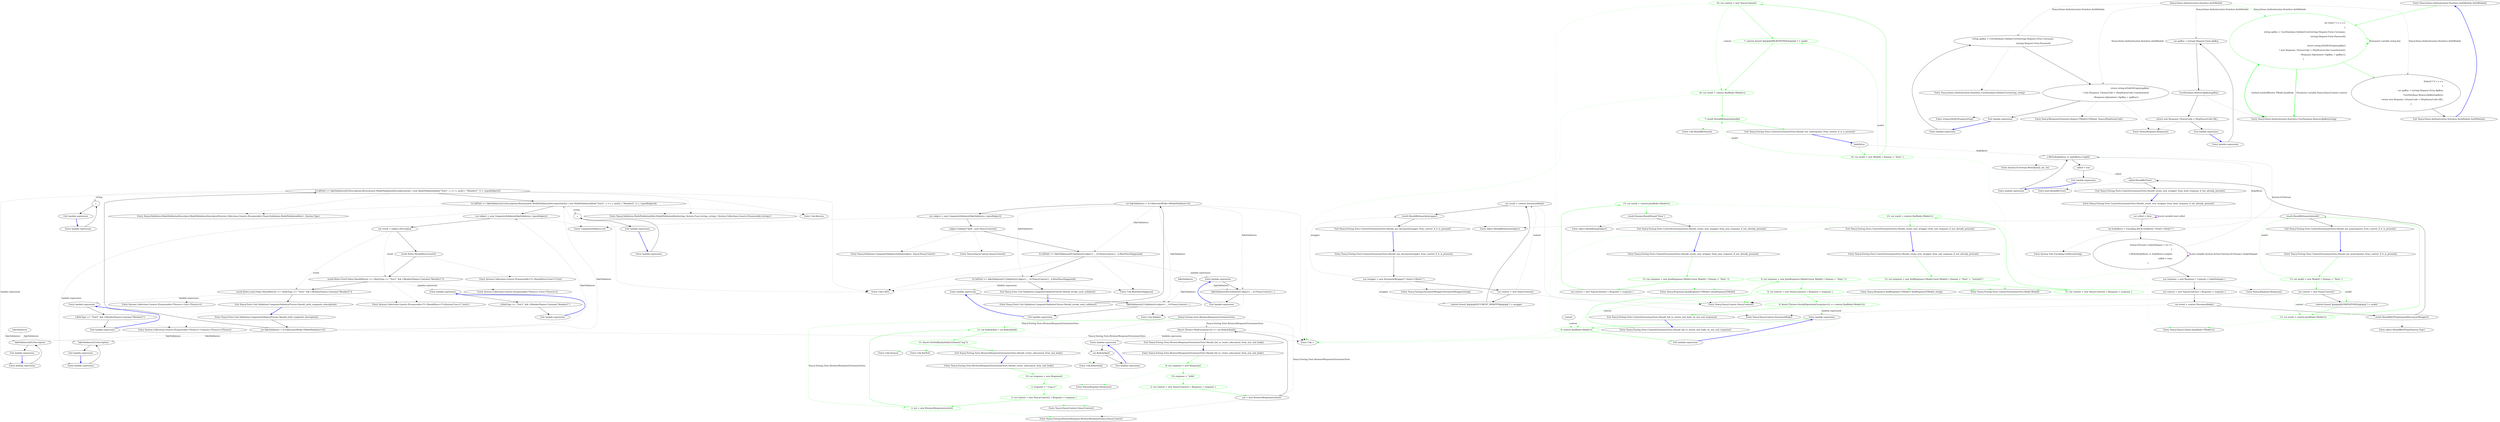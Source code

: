 digraph  {
n56 [label=fakeValidators, span=""];
n57 [label=fakeValidators, span=""];
n0 [cluster="Nancy.Tests.Unit.Validation.CompositeValidatorFixture.Should_yield_composite_description()", label="Entry Nancy.Tests.Unit.Validation.CompositeValidatorFixture.Should_yield_composite_description()", span="10-10"];
n1 [cluster="Nancy.Tests.Unit.Validation.CompositeValidatorFixture.Should_yield_composite_description()", label="var fakeValidators = A.CollectionOfFake<IModelValidator>(2)", span="13-13"];
n2 [cluster="Nancy.Tests.Unit.Validation.CompositeValidatorFixture.Should_yield_composite_description()", label="A.CallTo(() => fakeValidators[0].Description).Returns(new ModelValidationDescriptor(new[] { new ModelValidationRule(''Test1'', s => s, new[] { ''Member1'' }) }, typeof(object)))", span="14-14"];
n10 [cluster="Unk.>", label="Entry Unk.>", span=""];
n21 [cluster="lambda expression", label="fakeValidators[0].Description", span="14-14"];
n3 [cluster="Nancy.Tests.Unit.Validation.CompositeValidatorFixture.Should_yield_composite_description()", label="A.CallTo(() => fakeValidators[1].Description).Returns(new ModelValidationDescriptor(new[] { new ModelValidationRule(''Test2'', s => s, new[] { ''Member2'' }) }, typeof(object)))", span="15-15"];
n27 [cluster="lambda expression", label="fakeValidators[1].Description", span="15-15"];
n4 [cluster="Nancy.Tests.Unit.Validation.CompositeValidatorFixture.Should_yield_composite_description()", label="var subject = new CompositeValidator(fakeValidators, typeof(object))", span="16-16"];
n11 [cluster="Unk.CallTo", label="Entry Unk.CallTo", span=""];
n12 [cluster="Nancy.Validation.ModelValidationDescriptor.ModelValidationDescriptor(System.Collections.Generic.IEnumerable<Nancy.Validation.ModelValidationRule>, System.Type)", label="Entry Nancy.Validation.ModelValidationDescriptor.ModelValidationDescriptor(System.Collections.Generic.IEnumerable<Nancy.Validation.ModelValidationRule>, System.Type)", span="15-15"];
n13 [cluster="Nancy.Validation.ModelValidationRule.ModelValidationRule(string, System.Func<string, string>, System.Collections.Generic.IEnumerable<string>)", label="Entry Nancy.Validation.ModelValidationRule.ModelValidationRule(string, System.Func<string, string>, System.Collections.Generic.IEnumerable<string>)", span="39-39"];
n14 [cluster="Unk.Returns", label="Entry Unk.Returns", span=""];
n20 [cluster="lambda expression", label="Entry lambda expression", span="14-14"];
n24 [cluster="lambda expression", label=s, span="14-14"];
n26 [cluster="lambda expression", label="Entry lambda expression", span="15-15"];
n30 [cluster="lambda expression", label=s, span="15-15"];
n5 [cluster="Nancy.Tests.Unit.Validation.CompositeValidatorFixture.Should_yield_composite_description()", label="var result = subject.Description", span="19-19"];
n15 [cluster="CompositeValidator.cstr", label="Entry CompositeValidator.cstr", span=""];
n6 [cluster="Nancy.Tests.Unit.Validation.CompositeValidatorFixture.Should_yield_composite_description()", label="result.Rules.ShouldHaveCount(2)", span="22-22"];
n7 [cluster="Nancy.Tests.Unit.Validation.CompositeValidatorFixture.Should_yield_composite_description()", label="result.Rules.First().Value.ShouldHave(r => r.RuleType == ''Test1'' && r.MemberNames.Contains(''Member1''))", span="23-23"];
n8 [cluster="Nancy.Tests.Unit.Validation.CompositeValidatorFixture.Should_yield_composite_description()", label="result.Rules.Last().Value.ShouldHave(r => r.RuleType == ''Test2'' && r.MemberNames.Contains(''Member2''))", span="24-24"];
n16 [cluster="System.Collections.Generic.IEnumerable<T>.ShouldHaveCount<T>(int)", label="Entry System.Collections.Generic.IEnumerable<T>.ShouldHaveCount<T>(int)", span="80-80"];
n17 [cluster="System.Collections.Generic.IEnumerable<TSource>.First<TSource>()", label="Entry System.Collections.Generic.IEnumerable<TSource>.First<TSource>()", span="0-0"];
n18 [cluster="System.Collections.Generic.IEnumerable<T>.ShouldHave<T>(System.Func<T, bool>)", label="Entry System.Collections.Generic.IEnumerable<T>.ShouldHave<T>(System.Func<T, bool>)", span="75-75"];
n32 [cluster="lambda expression", label="Entry lambda expression", span="23-23"];
n9 [cluster="Nancy.Tests.Unit.Validation.CompositeValidatorFixture.Should_yield_composite_description()", label="Exit Nancy.Tests.Unit.Validation.CompositeValidatorFixture.Should_yield_composite_description()", span="10-10"];
n19 [cluster="System.Collections.Generic.IEnumerable<TSource>.Last<TSource>()", label="Entry System.Collections.Generic.IEnumerable<TSource>.Last<TSource>()", span="0-0"];
n36 [cluster="lambda expression", label="Entry lambda expression", span="24-24"];
n22 [cluster="lambda expression", label="Exit lambda expression", span="14-14"];
n23 [cluster="lambda expression", label="Entry lambda expression", span="14-14"];
n25 [cluster="lambda expression", label="Exit lambda expression", span="14-14"];
n28 [cluster="lambda expression", label="Exit lambda expression", span="15-15"];
n29 [cluster="lambda expression", label="Entry lambda expression", span="15-15"];
n31 [cluster="lambda expression", label="Exit lambda expression", span="15-15"];
n33 [cluster="lambda expression", label="r.RuleType == ''Test1'' && r.MemberNames.Contains(''Member1'')", span="23-23"];
n34 [cluster="lambda expression", label="Exit lambda expression", span="23-23"];
n35 [cluster="System.Collections.Generic.IEnumerable<TSource>.Contains<TSource>(TSource)", label="Entry System.Collections.Generic.IEnumerable<TSource>.Contains<TSource>(TSource)", span="0-0"];
n37 [cluster="lambda expression", label="r.RuleType == ''Test2'' && r.MemberNames.Contains(''Member2'')", span="24-24"];
n38 [cluster="lambda expression", label="Exit lambda expression", span="24-24"];
n39 [cluster="Nancy.Tests.Unit.Validation.CompositeValidatorFixture.Should_invoke_each_validator()", label="Entry Nancy.Tests.Unit.Validation.CompositeValidatorFixture.Should_invoke_each_validator()", span="28-28"];
n40 [cluster="Nancy.Tests.Unit.Validation.CompositeValidatorFixture.Should_invoke_each_validator()", label="var fakeValidators = A.CollectionOfFake<IModelValidator>(2)", span="31-31"];
n41 [cluster="Nancy.Tests.Unit.Validation.CompositeValidatorFixture.Should_invoke_each_validator()", label="var subject = new CompositeValidator(fakeValidators, typeof(object))", span="32-32"];
n43 [cluster="Nancy.Tests.Unit.Validation.CompositeValidatorFixture.Should_invoke_each_validator()", label="A.CallTo(() => fakeValidators[0].Validate(A<object>._, A<NancyContext>._)).MustHaveHappened()", span="38-38"];
n50 [cluster="lambda expression", label="fakeValidators[0].Validate(A<object>._, A<NancyContext>._)", span="38-38"];
n44 [cluster="Nancy.Tests.Unit.Validation.CompositeValidatorFixture.Should_invoke_each_validator()", label="A.CallTo(() => fakeValidators[1].Validate(A<object>._, A<NancyContext>._)).MustHaveHappened()", span="39-39"];
n54 [cluster="lambda expression", label="fakeValidators[1].Validate(A<object>._, A<NancyContext>._)", span="39-39"];
n42 [cluster="Nancy.Tests.Unit.Validation.CompositeValidatorFixture.Should_invoke_each_validator()", label="subject.Validate(''blah'', new NancyContext())", span="35-35"];
n46 [cluster="Nancy.NancyContext.NancyContext()", label="Entry Nancy.NancyContext.NancyContext()", span="25-25"];
n47 [cluster="Nancy.Validation.CompositeValidator.Validate(object, Nancy.NancyContext)", label="Entry Nancy.Validation.CompositeValidator.Validate(object, Nancy.NancyContext)", span="44-44"];
n48 [cluster="Unk.MustHaveHappened", label="Entry Unk.MustHaveHappened", span=""];
n49 [cluster="lambda expression", label="Entry lambda expression", span="38-38"];
n45 [cluster="Nancy.Tests.Unit.Validation.CompositeValidatorFixture.Should_invoke_each_validator()", label="Exit Nancy.Tests.Unit.Validation.CompositeValidatorFixture.Should_invoke_each_validator()", span="28-28"];
n53 [cluster="lambda expression", label="Entry lambda expression", span="39-39"];
n51 [cluster="lambda expression", label="Exit lambda expression", span="38-38"];
n52 [cluster="Unk.Validate", label="Entry Unk.Validate", span=""];
n55 [cluster="lambda expression", label="Exit lambda expression", span="39-39"];
m0_13 [cluster="Unk.NotNull", file="BrowserResponseExtensionsTests.cs", label="Entry Unk.NotNull", span=""];
m0_12 [cluster="Unk.Element", file="BrowserResponseExtensionsTests.cs", label="Entry Unk.Element", span=""];
m0_11 [cluster="Unk.BodyAsXml", file="BrowserResponseExtensionsTests.cs", label="Entry Unk.BodyAsXml", span=""];
m0_10 [cluster="Nancy.Testing.BrowserResponse.BrowserResponse(Nancy.NancyContext)", file="BrowserResponseExtensionsTests.cs", label="Entry Nancy.Testing.BrowserResponse.BrowserResponse(Nancy.NancyContext)", span="17-17"];
m0_0 [cluster="Nancy.Testing.Tests.BrowserResponseExtensionsTests.Should_create_xdocument_from_xml_body()", file="BrowserResponseExtensionsTests.cs", label="Entry Nancy.Testing.Tests.BrowserResponseExtensionsTests.Should_create_xdocument_from_xml_body()", span="10-10"];
m0_1 [cluster="Nancy.Testing.Tests.BrowserResponseExtensionsTests.Should_create_xdocument_from_xml_body()", color=green, community=0, file="BrowserResponseExtensionsTests.cs", label="19: var response = new Response()", span="12-12"];
m0_2 [cluster="Nancy.Testing.Tests.BrowserResponseExtensionsTests.Should_create_xdocument_from_xml_body()", color=green, community=0, file="BrowserResponseExtensionsTests.cs", label="2: response = ''<tag />''", span="13-13"];
m0_3 [cluster="Nancy.Testing.Tests.BrowserResponseExtensionsTests.Should_create_xdocument_from_xml_body()", color=green, community=0, file="BrowserResponseExtensionsTests.cs", label="2: var context = new NancyContext() { Response = response }", span="15-15"];
m0_4 [cluster="Nancy.Testing.Tests.BrowserResponseExtensionsTests.Should_create_xdocument_from_xml_body()", color=green, community=0, file="BrowserResponseExtensionsTests.cs", label="2: sut = new BrowserResponse(context)", span="16-16"];
m0_5 [cluster="Nancy.Testing.Tests.BrowserResponseExtensionsTests.Should_create_xdocument_from_xml_body()", color=green, community=0, file="BrowserResponseExtensionsTests.cs", label="11: var bodyAsXml = sut.BodyAsXml()", span="16-16"];
m0_6 [cluster="Nancy.Testing.Tests.BrowserResponseExtensionsTests.Should_create_xdocument_from_xml_body()", color=green, community=0, file="BrowserResponseExtensionsTests.cs", label="15: Assert.NotNull(bodyAsXml.Element(''tag''))", span="18-18"];
m0_7 [cluster="Nancy.Testing.Tests.BrowserResponseExtensionsTests.Should_create_xdocument_from_xml_body()", file="BrowserResponseExtensionsTests.cs", label="Exit Nancy.Testing.Tests.BrowserResponseExtensionsTests.Should_create_xdocument_from_xml_body()", span="10-10"];
m0_9 [cluster="Nancy.NancyContext.NancyContext()", file="BrowserResponseExtensionsTests.cs", label="Entry Nancy.NancyContext.NancyContext()", span="16-16"];
m0_8 [cluster="Nancy.Response.Response()", file="BrowserResponseExtensionsTests.cs", label="Entry Nancy.Response.Response()", span="15-15"];
m0_22 [cluster="lambda expression", file="BrowserResponseExtensionsTests.cs", label="Entry lambda expression", span="30-30"];
m0_23 [cluster="lambda expression", file="BrowserResponseExtensionsTests.cs", label="sut.BodyAsXml()", span="30-30"];
m0_24 [cluster="lambda expression", file="BrowserResponseExtensionsTests.cs", label="Exit lambda expression", span="30-30"];
m0_14 [cluster="Nancy.Testing.Tests.BrowserResponseExtensionsTests.Should_fail_to_create_xdocument_from_non_xml_body()", file="BrowserResponseExtensionsTests.cs", label="Entry Nancy.Testing.Tests.BrowserResponseExtensionsTests.Should_fail_to_create_xdocument_from_non_xml_body()", span="22-22"];
m0_15 [cluster="Nancy.Testing.Tests.BrowserResponseExtensionsTests.Should_fail_to_create_xdocument_from_non_xml_body()", color=green, community=0, file="BrowserResponseExtensionsTests.cs", label="8: var response = new Response()", span="24-24"];
m0_16 [cluster="Nancy.Testing.Tests.BrowserResponseExtensionsTests.Should_fail_to_create_xdocument_from_non_xml_body()", color=green, community=0, file="BrowserResponseExtensionsTests.cs", label="19: response = ''hello''", span="25-25"];
m0_17 [cluster="Nancy.Testing.Tests.BrowserResponseExtensionsTests.Should_fail_to_create_xdocument_from_non_xml_body()", color=green, community=0, file="BrowserResponseExtensionsTests.cs", label="2: var context = new NancyContext() { Response = response }", span="27-27"];
m0_18 [cluster="Nancy.Testing.Tests.BrowserResponseExtensionsTests.Should_fail_to_create_xdocument_from_non_xml_body()", file="BrowserResponseExtensionsTests.cs", label="sut = new BrowserResponse(context)", span="28-28"];
m0_19 [cluster="Nancy.Testing.Tests.BrowserResponseExtensionsTests.Should_fail_to_create_xdocument_from_non_xml_body()", file="BrowserResponseExtensionsTests.cs", label="Assert.Throws<XmlException>(() => sut.BodyAsXml())", span="30-30"];
m0_20 [cluster="Nancy.Testing.Tests.BrowserResponseExtensionsTests.Should_fail_to_create_xdocument_from_non_xml_body()", file="BrowserResponseExtensionsTests.cs", label="Exit Nancy.Testing.Tests.BrowserResponseExtensionsTests.Should_fail_to_create_xdocument_from_non_xml_body()", span="22-22"];
m0_25 [file="BrowserResponseExtensionsTests.cs", label="Nancy.Testing.Tests.BrowserResponseExtensionsTests", span=""];
m1_61 [cluster="Nancy.Responses.XmlResponse<TModel>.XmlResponse(TModel, string)", file="ContextExtensionsTests.cs", label="Entry Nancy.Responses.XmlResponse<TModel>.XmlResponse(TModel, string)", span="8-8"];
m1_37 [cluster="Nancy.Testing.Tests.ContextExtensionsTests.Model.Model()", file="ContextExtensionsTests.cs", label="Entry Nancy.Testing.Tests.ContextExtensionsTests.Model.Model()", span="42-42"];
m1_56 [cluster="Nancy.Testing.Tests.ContextExtensionsTests.Should_create_new_wrapper_from_xml_response_if_not_already_present()", file="ContextExtensionsTests.cs", label="Entry Nancy.Testing.Tests.ContextExtensionsTests.Should_create_new_wrapper_from_xml_response_if_not_already_present()", span="83-83"];
m1_57 [cluster="Nancy.Testing.Tests.ContextExtensionsTests.Should_create_new_wrapper_from_xml_response_if_not_already_present()", color=green, community=0, file="ContextExtensionsTests.cs", label="15: var response = new XmlResponse<Model>(new Model() { Dummy = ''Data'' }, ''text/xml'')", span="85-85"];
m1_58 [cluster="Nancy.Testing.Tests.ContextExtensionsTests.Should_create_new_wrapper_from_xml_response_if_not_already_present()", color=green, community=0, file="ContextExtensionsTests.cs", label="11: var context = new NancyContext() { Response = response }", span="86-86"];
m1_59 [cluster="Nancy.Testing.Tests.ContextExtensionsTests.Should_create_new_wrapper_from_xml_response_if_not_already_present()", color=green, community=0, file="ContextExtensionsTests.cs", label="23: var result = context.XmlBody<Model>()", span="88-88"];
m1_60 [cluster="Nancy.Testing.Tests.ContextExtensionsTests.Should_create_new_wrapper_from_xml_response_if_not_already_present()", file="ContextExtensionsTests.cs", label="Exit Nancy.Testing.Tests.ContextExtensionsTests.Should_create_new_wrapper_from_xml_response_if_not_already_present()", span="83-83"];
m1_10 [cluster="object.ShouldBeSameAs(object)", file="ContextExtensionsTests.cs", label="Entry object.ShouldBeSameAs(object)", span="115-115"];
m1_62 [cluster="Nancy.Testing.Tests.ContextExtensionsTests.Should_fail_to_return_xml_body_on_non_xml_response()", file="ContextExtensionsTests.cs", label="Entry Nancy.Testing.Tests.ContextExtensionsTests.Should_fail_to_return_xml_body_on_non_xml_response()", span="93-93"];
m1_63 [cluster="Nancy.Testing.Tests.ContextExtensionsTests.Should_fail_to_return_xml_body_on_non_xml_response()", color=green, community=0, file="ContextExtensionsTests.cs", label="9: var response = new JsonResponse<Model>(new Model() { Dummy = ''Data'' })", span="95-95"];
m1_64 [cluster="Nancy.Testing.Tests.ContextExtensionsTests.Should_fail_to_return_xml_body_on_non_xml_response()", color=green, community=0, file="ContextExtensionsTests.cs", label="9: var context = new NancyContext() { Response = response }", span="96-96"];
m1_65 [cluster="Nancy.Testing.Tests.ContextExtensionsTests.Should_fail_to_return_xml_body_on_non_xml_response()", color=green, community=0, file="ContextExtensionsTests.cs", label="9: Assert.Throws<InvalidOperationException>(() => context.XmlBody<Model>())", span="98-98"];
m1_66 [cluster="Nancy.Testing.Tests.ContextExtensionsTests.Should_fail_to_return_xml_body_on_non_xml_response()", file="ContextExtensionsTests.cs", label="Exit Nancy.Testing.Tests.ContextExtensionsTests.Should_fail_to_return_xml_body_on_non_xml_response()", span="93-93"];
m1_38 [cluster="Nancy.NancyContext.JsonBody<TModel>()", file="ContextExtensionsTests.cs", label="Entry Nancy.NancyContext.JsonBody<TModel>()", span="47-47"];
m1_46 [cluster="object.ShouldEqual(object)", file="ContextExtensionsTests.cs", label="Entry object.ShouldEqual(object)", span="80-80"];
m1_47 [cluster="Nancy.Testing.Tests.ContextExtensionsTests.Should_use_xmlresponse_from_context_if_it_is_present()", file="ContextExtensionsTests.cs", label=bodyBytes, span=""];
m1_48 [cluster="Nancy.Testing.Tests.ContextExtensionsTests.Should_use_xmlresponse_from_context_if_it_is_present()", color=green, community=0, file="ContextExtensionsTests.cs", label="16: var model = new Model() { Dummy = ''Data'' }", span="73-73"];
m1_49 [cluster="Nancy.Testing.Tests.ContextExtensionsTests.Should_use_xmlresponse_from_context_if_it_is_present()", color=green, community=0, file="ContextExtensionsTests.cs", label="16: var context = new NancyContext()", span="74-74"];
m1_50 [cluster="Nancy.Testing.Tests.ContextExtensionsTests.Should_use_xmlresponse_from_context_if_it_is_present()", color=green, community=0, file="ContextExtensionsTests.cs", label="7: context.Items[''@@@@XMLRESPONSE@@@@''] = model", span="75-75"];
m1_52 [cluster="Nancy.Testing.Tests.ContextExtensionsTests.Should_use_xmlresponse_from_context_if_it_is_present()", color=green, community=0, file="ContextExtensionsTests.cs", label="7: result.ShouldBeSameAs(model)", span="79-79"];
m1_51 [cluster="Nancy.Testing.Tests.ContextExtensionsTests.Should_use_xmlresponse_from_context_if_it_is_present()", color=green, community=0, file="ContextExtensionsTests.cs", label="16: var result = context.XmlBody<Model>()", span="77-77"];
m1_53 [cluster="Nancy.Testing.Tests.ContextExtensionsTests.Should_use_xmlresponse_from_context_if_it_is_present()", file="ContextExtensionsTests.cs", label="Exit Nancy.Testing.Tests.ContextExtensionsTests.Should_use_xmlresponse_from_context_if_it_is_present()", span="71-71"];
m1_29 [cluster="System.IO.Stream.Write(byte[], int, int)", file="ContextExtensionsTests.cs", label="Entry System.IO.Stream.Write(byte[], int, int)", span="0-0"];
m1_39 [cluster="Nancy.Testing.Tests.ContextExtensionsTests.Should_create_new_wrapper_from_json_response_if_not_already_present()", file="ContextExtensionsTests.cs", label="Entry Nancy.Testing.Tests.ContextExtensionsTests.Should_create_new_wrapper_from_json_response_if_not_already_present()", span="60-60"];
m1_40 [cluster="Nancy.Testing.Tests.ContextExtensionsTests.Should_create_new_wrapper_from_json_response_if_not_already_present()", color=green, community=0, file="ContextExtensionsTests.cs", label="15: var response = new JsonResponse<Model>(new Model() { Dummy = ''Data'' })", span="62-62"];
m1_41 [cluster="Nancy.Testing.Tests.ContextExtensionsTests.Should_create_new_wrapper_from_json_response_if_not_already_present()", file="ContextExtensionsTests.cs", label="var context = new NancyContext() { Response = response }", span="63-63"];
m1_42 [cluster="Nancy.Testing.Tests.ContextExtensionsTests.Should_create_new_wrapper_from_json_response_if_not_already_present()", color=green, community=0, file="ContextExtensionsTests.cs", label="15: var result = context.JsonBody<Model>()", span="65-65"];
m1_43 [cluster="Nancy.Testing.Tests.ContextExtensionsTests.Should_create_new_wrapper_from_json_response_if_not_already_present()", file="ContextExtensionsTests.cs", label="result.Dummy.ShouldEqual(''Data'')", span="67-67"];
m1_44 [cluster="Nancy.Testing.Tests.ContextExtensionsTests.Should_create_new_wrapper_from_json_response_if_not_already_present()", file="ContextExtensionsTests.cs", label="Exit Nancy.Testing.Tests.ContextExtensionsTests.Should_create_new_wrapper_from_json_response_if_not_already_present()", span="60-60"];
m1_11 [cluster="Nancy.Testing.Tests.ContextExtensionsTests.Should_create_new_wrapper_from_html_response_if_not_already_present()", file="ContextExtensionsTests.cs", label="Entry Nancy.Testing.Tests.ContextExtensionsTests.Should_create_new_wrapper_from_html_response_if_not_already_present()", span="24-24"];
m1_12 [cluster="Nancy.Testing.Tests.ContextExtensionsTests.Should_create_new_wrapper_from_html_response_if_not_already_present()", file="ContextExtensionsTests.cs", label="var called = false", span="26-26"];
m1_13 [cluster="Nancy.Testing.Tests.ContextExtensionsTests.Should_create_new_wrapper_from_html_response_if_not_already_present()", file="ContextExtensionsTests.cs", label="var bodyBytes = Encoding.ASCII.GetBytes(''<html></html>'')", span="27-27"];
m1_14 [cluster="Nancy.Testing.Tests.ContextExtensionsTests.Should_create_new_wrapper_from_html_response_if_not_already_present()", file="ContextExtensionsTests.cs", label="Action<Stream> bodyDelegate = (s) =>\r\n			{\r\n				s.Write(bodyBytes, 0, bodyBytes.Length);\r\n				called = true;\r\n			}", span="28-32"];
m1_15 [cluster="Nancy.Testing.Tests.ContextExtensionsTests.Should_create_new_wrapper_from_html_response_if_not_already_present()", file="ContextExtensionsTests.cs", label="var response = new Response { Contents = bodyDelegate }", span="33-33"];
m1_16 [cluster="Nancy.Testing.Tests.ContextExtensionsTests.Should_create_new_wrapper_from_html_response_if_not_already_present()", file="ContextExtensionsTests.cs", label="var context = new NancyContext() { Response = response }", span="34-34"];
m1_17 [cluster="Nancy.Testing.Tests.ContextExtensionsTests.Should_create_new_wrapper_from_html_response_if_not_already_present()", file="ContextExtensionsTests.cs", label="var result = context.DocumentBody()", span="36-36"];
m1_18 [cluster="Nancy.Testing.Tests.ContextExtensionsTests.Should_create_new_wrapper_from_html_response_if_not_already_present()", file="ContextExtensionsTests.cs", label="result.ShouldBeOfType(typeof(DocumentWrapper))", span="38-38"];
m1_19 [cluster="Nancy.Testing.Tests.ContextExtensionsTests.Should_create_new_wrapper_from_html_response_if_not_already_present()", file="ContextExtensionsTests.cs", label="called.ShouldBeTrue()", span="39-39"];
m1_20 [cluster="Nancy.Testing.Tests.ContextExtensionsTests.Should_create_new_wrapper_from_html_response_if_not_already_present()", file="ContextExtensionsTests.cs", label="Exit Nancy.Testing.Tests.ContextExtensionsTests.Should_create_new_wrapper_from_html_response_if_not_already_present()", span="24-24"];
m1_7 [cluster="Nancy.Testing.DocumentWrapper.DocumentWrapper(string)", file="ContextExtensionsTests.cs", label="Entry Nancy.Testing.DocumentWrapper.DocumentWrapper(string)", span="47-47"];
m1_24 [cluster="bool.ShouldBeTrue()", file="ContextExtensionsTests.cs", label="Entry bool.ShouldBeTrue()", span="70-70"];
m1_0 [cluster="Nancy.Testing.Tests.ContextExtensionsTests.Should_use_documentwrapper_from_context_if_it_is_present()", file="ContextExtensionsTests.cs", label="Entry Nancy.Testing.Tests.ContextExtensionsTests.Should_use_documentwrapper_from_context_if_it_is_present()", span="12-12"];
m1_1 [cluster="Nancy.Testing.Tests.ContextExtensionsTests.Should_use_documentwrapper_from_context_if_it_is_present()", file="ContextExtensionsTests.cs", label="var wrapper = new DocumentWrapper(''<html></html>'')", span="14-14"];
m1_2 [cluster="Nancy.Testing.Tests.ContextExtensionsTests.Should_use_documentwrapper_from_context_if_it_is_present()", file="ContextExtensionsTests.cs", label="var context = new NancyContext()", span="15-15"];
m1_3 [cluster="Nancy.Testing.Tests.ContextExtensionsTests.Should_use_documentwrapper_from_context_if_it_is_present()", file="ContextExtensionsTests.cs", label="context.Items[''@@@@DOCUMENT_WRAPPER@@@@''] = wrapper", span="16-16"];
m1_5 [cluster="Nancy.Testing.Tests.ContextExtensionsTests.Should_use_documentwrapper_from_context_if_it_is_present()", file="ContextExtensionsTests.cs", label="result.ShouldBeSameAs(wrapper)", span="20-20"];
m1_4 [cluster="Nancy.Testing.Tests.ContextExtensionsTests.Should_use_documentwrapper_from_context_if_it_is_present()", file="ContextExtensionsTests.cs", label="var result = context.DocumentBody()", span="18-18"];
m1_6 [cluster="Nancy.Testing.Tests.ContextExtensionsTests.Should_use_documentwrapper_from_context_if_it_is_present()", file="ContextExtensionsTests.cs", label="Exit Nancy.Testing.Tests.ContextExtensionsTests.Should_use_documentwrapper_from_context_if_it_is_present()", span="12-12"];
m1_55 [cluster="Unk.ShouldBeSameAs", file="ContextExtensionsTests.cs", label="Entry Unk.ShouldBeSameAs", span=""];
m1_8 [cluster="Nancy.NancyContext.NancyContext()", file="ContextExtensionsTests.cs", label="Entry Nancy.NancyContext.NancyContext()", span="16-16"];
m1_67 [cluster="lambda expression", file="ContextExtensionsTests.cs", label="Entry lambda expression", span="98-98"];
m1_26 [cluster="lambda expression", file="ContextExtensionsTests.cs", label="s.Write(bodyBytes, 0, bodyBytes.Length)", span="30-30"];
m1_25 [cluster="lambda expression", file="ContextExtensionsTests.cs", label="Entry lambda expression", span="28-32"];
m1_27 [cluster="lambda expression", file="ContextExtensionsTests.cs", label="called = true", span="31-31"];
m1_28 [cluster="lambda expression", file="ContextExtensionsTests.cs", label="Exit lambda expression", span="28-32"];
m1_68 [cluster="lambda expression", color=green, community=0, file="ContextExtensionsTests.cs", label="9: context.XmlBody<Model>()", span="98-98"];
m1_69 [cluster="lambda expression", file="ContextExtensionsTests.cs", label="Exit lambda expression", span="98-98"];
m1_21 [cluster="System.Text.Encoding.GetBytes(string)", file="ContextExtensionsTests.cs", label="Entry System.Text.Encoding.GetBytes(string)", span="0-0"];
m1_9 [cluster="Nancy.NancyContext.DocumentBody()", file="ContextExtensionsTests.cs", label="Entry Nancy.NancyContext.DocumentBody()", span="34-34"];
m1_45 [cluster="Nancy.Responses.JsonResponse<TModel>.JsonResponse(TModel)", file="ContextExtensionsTests.cs", label="Entry Nancy.Responses.JsonResponse<TModel>.JsonResponse(TModel)", span="8-8"];
m1_23 [cluster="object.ShouldBeOfType(System.Type)", file="ContextExtensionsTests.cs", label="Entry object.ShouldBeOfType(System.Type)", span="140-140"];
m1_30 [cluster="Nancy.Testing.Tests.ContextExtensionsTests.Should_use_jsonresponse_from_context_if_it_is_present()", file="ContextExtensionsTests.cs", label="Entry Nancy.Testing.Tests.ContextExtensionsTests.Should_use_jsonresponse_from_context_if_it_is_present()", span="48-48"];
m1_31 [cluster="Nancy.Testing.Tests.ContextExtensionsTests.Should_use_jsonresponse_from_context_if_it_is_present()", color=green, community=0, file="ContextExtensionsTests.cs", label="13: var model = new Model() { Dummy = ''Data'' }", span="50-50"];
m1_32 [cluster="Nancy.Testing.Tests.ContextExtensionsTests.Should_use_jsonresponse_from_context_if_it_is_present()", file="ContextExtensionsTests.cs", label="var context = new NancyContext()", span="51-51"];
m1_33 [cluster="Nancy.Testing.Tests.ContextExtensionsTests.Should_use_jsonresponse_from_context_if_it_is_present()", file="ContextExtensionsTests.cs", label="context.Items[''@@@@JSONRESPONSE@@@@''] = model", span="52-52"];
m1_35 [cluster="Nancy.Testing.Tests.ContextExtensionsTests.Should_use_jsonresponse_from_context_if_it_is_present()", file="ContextExtensionsTests.cs", label="result.ShouldBeSameAs(model)", span="56-56"];
m1_34 [cluster="Nancy.Testing.Tests.ContextExtensionsTests.Should_use_jsonresponse_from_context_if_it_is_present()", color=green, community=0, file="ContextExtensionsTests.cs", label="13: var result = context.JsonBody<Model>()", span="54-54"];
m1_36 [cluster="Nancy.Testing.Tests.ContextExtensionsTests.Should_use_jsonresponse_from_context_if_it_is_present()", file="ContextExtensionsTests.cs", label="Exit Nancy.Testing.Tests.ContextExtensionsTests.Should_use_jsonresponse_from_context_if_it_is_present()", span="48-48"];
m1_22 [cluster="Nancy.Response.Response()", file="ContextExtensionsTests.cs", label="Entry Nancy.Response.Response()", span="15-15"];
m1_71 [file="ContextExtensionsTests.cs", label=context, span=""];
m2_0 [cluster="Nancy.Demo.Authentication.Stateless.AuthModule.AuthModule()", file="NancyContextExtensions.cs", label="Entry Nancy.Demo.Authentication.Stateless.AuthModule.AuthModule()", span="4-4"];
m2_1 [cluster="Nancy.Demo.Authentication.Stateless.AuthModule.AuthModule()", color=green, community=0, file="NancyContextExtensions.cs", label="20: Post[''/''] = x =>\r\n                {\r\n                    string apiKey = UserDatabase.ValidateUser((string) Request.Form.Username,\r\n                                                              (string) Request.Form.Password);\r\n\r\n                    return string.IsNullOrEmpty(apiKey)\r\n                               ? new Response {StatusCode = HttpStatusCode.Unauthorized}\r\n                               : Response.AsJson(new {ApiKey = apiKey});\r\n                }", span="7-15"];
m2_2 [cluster="Nancy.Demo.Authentication.Stateless.AuthModule.AuthModule()", file="NancyContextExtensions.cs", label="Delete[''/''] = x =>\r\n                {\r\n                    var apiKey = (string) Request.Form.ApiKey;\r\n                    UserDatabase.RemoveApiKey(apiKey);\r\n                    return new Response {StatusCode = HttpStatusCode.OK};\r\n                }", span="18-23"];
m2_3 [cluster="Nancy.Demo.Authentication.Stateless.AuthModule.AuthModule()", file="NancyContextExtensions.cs", label="Exit Nancy.Demo.Authentication.Stateless.AuthModule.AuthModule()", span="4-4"];
m2_8 [cluster="Nancy.Demo.Authentication.Stateless.UserDatabase.ValidateUser(string, string)", file="NancyContextExtensions.cs", label="Entry Nancy.Demo.Authentication.Stateless.UserDatabase.ValidateUser(string, string)", span="31-31"];
m2_11 [cluster="Nancy.IResponseFormatter.AsJson<TModel>(TModel, Nancy.HttpStatusCode)", file="NancyContextExtensions.cs", label="Entry Nancy.IResponseFormatter.AsJson<TModel>(TModel, Nancy.HttpStatusCode)", span="52-52"];
m2_9 [cluster="string.IsNullOrEmpty(string)", file="NancyContextExtensions.cs", label="Entry string.IsNullOrEmpty(string)", span="0-0"];
m2_17 [cluster="Nancy.Demo.Authentication.Stateless.UserDatabase.RemoveApiKey(string)", file="NancyContextExtensions.cs", label="Entry Nancy.Demo.Authentication.Stateless.UserDatabase.RemoveApiKey(string)", span="47-47"];
m2_10 [cluster="Nancy.Response.Response()", file="NancyContextExtensions.cs", label="Entry Nancy.Response.Response()", span="20-20"];
m2_12 [cluster="lambda expression", file="NancyContextExtensions.cs", label="Entry lambda expression", span="18-23"];
m2_4 [cluster="lambda expression", file="NancyContextExtensions.cs", label="Entry lambda expression", span="7-15"];
m2_5 [cluster="lambda expression", file="NancyContextExtensions.cs", label="string apiKey = UserDatabase.ValidateUser((string) Request.Form.Username,\r\n                                                              (string) Request.Form.Password)", span="9-10"];
m2_6 [cluster="lambda expression", file="NancyContextExtensions.cs", label="return string.IsNullOrEmpty(apiKey)\r\n                               ? new Response {StatusCode = HttpStatusCode.Unauthorized}\r\n                               : Response.AsJson(new {ApiKey = apiKey});", span="12-14"];
m2_7 [cluster="lambda expression", file="NancyContextExtensions.cs", label="Exit lambda expression", span="7-15"];
m2_13 [cluster="lambda expression", file="NancyContextExtensions.cs", label="var apiKey = (string) Request.Form.ApiKey", span="20-20"];
m2_14 [cluster="lambda expression", file="NancyContextExtensions.cs", label="UserDatabase.RemoveApiKey(apiKey)", span="21-21"];
m2_15 [cluster="lambda expression", file="NancyContextExtensions.cs", label="return new Response {StatusCode = HttpStatusCode.OK};", span="22-22"];
m2_16 [cluster="lambda expression", file="NancyContextExtensions.cs", label="Exit lambda expression", span="18-23"];
m2_18 [file="NancyContextExtensions.cs", label="Nancy.Demo.Authentication.Stateless.AuthModule", span=""];
n56 -> n21  [color=darkseagreen4, key=1, label=fakeValidators, style=dashed];
n56 -> n27  [color=darkseagreen4, key=1, label=fakeValidators, style=dashed];
n57 -> n50  [color=darkseagreen4, key=1, label=fakeValidators, style=dashed];
n57 -> n54  [color=darkseagreen4, key=1, label=fakeValidators, style=dashed];
n0 -> n1  [key=0, style=solid];
n1 -> n2  [key=0, style=solid];
n1 -> n10  [key=2, style=dotted];
n1 -> n21  [color=darkseagreen4, key=1, label=fakeValidators, style=dashed];
n1 -> n3  [color=darkseagreen4, key=1, label=fakeValidators, style=dashed];
n1 -> n27  [color=darkseagreen4, key=1, label=fakeValidators, style=dashed];
n1 -> n4  [color=darkseagreen4, key=1, label=fakeValidators, style=dashed];
n2 -> n3  [key=0, style=solid];
n2 -> n11  [key=2, style=dotted];
n2 -> n12  [key=2, style=dotted];
n2 -> n13  [key=2, style=dotted];
n2 -> n14  [key=2, style=dotted];
n2 -> n20  [color=darkseagreen4, key=1, label="lambda expression", style=dashed];
n2 -> n24  [color=darkseagreen4, key=1, label=string, style=dashed];
n21 -> n22  [key=0, style=solid];
n3 -> n4  [key=0, style=solid];
n3 -> n11  [key=2, style=dotted];
n3 -> n12  [key=2, style=dotted];
n3 -> n13  [key=2, style=dotted];
n3 -> n14  [key=2, style=dotted];
n3 -> n26  [color=darkseagreen4, key=1, label="lambda expression", style=dashed];
n3 -> n30  [color=darkseagreen4, key=1, label=string, style=dashed];
n27 -> n28  [key=0, style=solid];
n4 -> n5  [key=0, style=solid];
n4 -> n15  [key=2, style=dotted];
n20 -> n21  [key=0, style=solid];
n24 -> n25  [key=0, style=solid];
n26 -> n27  [key=0, style=solid];
n30 -> n31  [key=0, style=solid];
n5 -> n6  [key=0, style=solid];
n5 -> n7  [color=darkseagreen4, key=1, label=result, style=dashed];
n5 -> n8  [color=darkseagreen4, key=1, label=result, style=dashed];
n6 -> n7  [key=0, style=solid];
n6 -> n16  [key=2, style=dotted];
n7 -> n8  [key=0, style=solid];
n7 -> n17  [key=2, style=dotted];
n7 -> n18  [key=2, style=dotted];
n7 -> n32  [color=darkseagreen4, key=1, label="lambda expression", style=dashed];
n8 -> n9  [key=0, style=solid];
n8 -> n19  [key=2, style=dotted];
n8 -> n18  [key=2, style=dotted];
n8 -> n36  [color=darkseagreen4, key=1, label="lambda expression", style=dashed];
n32 -> n33  [key=0, style=solid];
n9 -> n0  [color=blue, key=0, style=bold];
n36 -> n37  [key=0, style=solid];
n22 -> n20  [color=blue, key=0, style=bold];
n23 -> n24  [key=0, style=solid];
n25 -> n23  [color=blue, key=0, style=bold];
n28 -> n26  [color=blue, key=0, style=bold];
n29 -> n30  [key=0, style=solid];
n31 -> n29  [color=blue, key=0, style=bold];
n33 -> n34  [key=0, style=solid];
n33 -> n35  [key=2, style=dotted];
n34 -> n32  [color=blue, key=0, style=bold];
n37 -> n38  [key=0, style=solid];
n37 -> n35  [key=2, style=dotted];
n38 -> n36  [color=blue, key=0, style=bold];
n39 -> n40  [key=0, style=solid];
n40 -> n41  [key=0, style=solid];
n40 -> n10  [key=2, style=dotted];
n40 -> n43  [color=darkseagreen4, key=1, label=fakeValidators, style=dashed];
n40 -> n50  [color=darkseagreen4, key=1, label=fakeValidators, style=dashed];
n40 -> n44  [color=darkseagreen4, key=1, label=fakeValidators, style=dashed];
n40 -> n54  [color=darkseagreen4, key=1, label=fakeValidators, style=dashed];
n41 -> n42  [key=0, style=solid];
n41 -> n15  [key=2, style=dotted];
n43 -> n44  [key=0, style=solid];
n43 -> n11  [key=2, style=dotted];
n43 -> n48  [key=2, style=dotted];
n43 -> n49  [color=darkseagreen4, key=1, label="lambda expression", style=dashed];
n50 -> n51  [key=0, style=solid];
n50 -> n52  [key=2, style=dotted];
n44 -> n45  [key=0, style=solid];
n44 -> n11  [key=2, style=dotted];
n44 -> n48  [key=2, style=dotted];
n44 -> n53  [color=darkseagreen4, key=1, label="lambda expression", style=dashed];
n54 -> n55  [key=0, style=solid];
n54 -> n52  [key=2, style=dotted];
n42 -> n43  [key=0, style=solid];
n42 -> n46  [key=2, style=dotted];
n42 -> n47  [key=2, style=dotted];
n49 -> n50  [key=0, style=solid];
n45 -> n39  [color=blue, key=0, style=bold];
n53 -> n54  [key=0, style=solid];
n51 -> n49  [color=blue, key=0, style=bold];
n55 -> n53  [color=blue, key=0, style=bold];
m0_0 -> m0_1  [color=green, key=0, style=solid];
m0_1 -> m0_2  [color=green, key=0, style=solid];
m0_1 -> m0_8  [color=green, key=2, style=dotted];
m0_2 -> m0_3  [color=green, key=0, style=solid];
m0_3 -> m0_4  [color=green, key=0, style=solid];
m0_3 -> m0_9  [color=green, key=2, style=dotted];
m0_4 -> m0_5  [color=green, key=0, style=solid];
m0_4 -> m0_10  [color=green, key=2, style=dotted];
m0_5 -> m0_6  [color=green, key=0, style=solid];
m0_5 -> m0_11  [color=green, key=2, style=dotted];
m0_6 -> m0_7  [color=green, key=0, style=solid];
m0_6 -> m0_12  [color=green, key=2, style=dotted];
m0_6 -> m0_13  [color=green, key=2, style=dotted];
m0_7 -> m0_0  [color=blue, key=0, style=bold];
m0_22 -> m0_23  [key=0, style=solid];
m0_23 -> m0_11  [key=2, style=dotted];
m0_23 -> m0_24  [key=0, style=solid];
m0_24 -> m0_22  [color=blue, key=0, style=bold];
m0_14 -> m0_15  [color=green, key=0, style=solid];
m0_15 -> m0_16  [color=green, key=0, style=solid];
m0_15 -> m0_8  [color=green, key=2, style=dotted];
m0_16 -> m0_17  [color=green, key=0, style=solid];
m0_17 -> m0_18  [color=green, key=0, style=solid];
m0_17 -> m0_9  [color=green, key=2, style=dotted];
m0_18 -> m0_10  [key=2, style=dotted];
m0_18 -> m0_19  [key=0, style=solid];
m0_19 -> m0_20  [key=0, style=solid];
m0_19 -> n10  [key=2, style=dotted];
m0_19 -> m0_22  [color=darkseagreen4, key=1, label="lambda expression", style=dashed];
m0_20 -> m0_14  [color=blue, key=0, style=bold];
m0_25 -> m0_4  [color=green, key=1, label="Nancy.Testing.Tests.BrowserResponseExtensionsTests", style=dashed];
m0_25 -> m0_5  [color=green, key=1, label="Nancy.Testing.Tests.BrowserResponseExtensionsTests", style=dashed];
m0_25 -> m0_18  [color=darkseagreen4, key=1, label="Nancy.Testing.Tests.BrowserResponseExtensionsTests", style=dashed];
m0_25 -> m0_19  [color=darkseagreen4, key=1, label="Nancy.Testing.Tests.BrowserResponseExtensionsTests", style=dashed];
m0_25 -> m0_23  [color=darkseagreen4, key=1, label="Nancy.Testing.Tests.BrowserResponseExtensionsTests", style=dashed];
m1_56 -> m1_57  [color=green, key=0, style=solid];
m1_57 -> m1_58  [color=green, key=0, style=solid];
m1_57 -> m1_61  [color=green, key=2, style=dotted];
m1_57 -> m1_37  [color=green, key=2, style=dotted];
m1_58 -> m1_59  [color=green, key=0, style=solid];
m1_58 -> m1_8  [color=green, key=2, style=dotted];
m1_59 -> m1_60  [color=green, key=0, style=solid];
m1_59 -> n10  [color=green, key=2, style=dotted];
m1_60 -> m1_56  [color=blue, key=0, style=bold];
m1_62 -> m1_63  [color=green, key=0, style=solid];
m1_63 -> m1_64  [color=green, key=0, style=solid];
m1_63 -> m1_45  [color=green, key=2, style=dotted];
m1_63 -> m1_37  [color=green, key=2, style=dotted];
m1_64 -> m1_65  [color=green, key=0, style=solid];
m1_64 -> m1_8  [color=green, key=2, style=dotted];
m1_64 -> m1_68  [color=green, key=1, label=context, style=dashed];
m1_65 -> m1_66  [color=green, key=0, style=solid];
m1_65 -> n10  [color=green, key=2, style=dotted];
m1_65 -> m1_67  [color=green, key=1, label="lambda expression", style=dashed];
m1_66 -> m1_62  [color=blue, key=0, style=bold];
m1_47 -> m1_48  [color=green, key=0, style=solid];
m1_47 -> m1_26  [color=darkseagreen4, key=1, label=bodyBytes, style=dashed];
m1_48 -> m1_49  [color=green, key=0, style=solid];
m1_48 -> m1_37  [color=green, key=2, style=dotted];
m1_48 -> m1_50  [color=green, key=1, label=model, style=dashed];
m1_48 -> m1_52  [color=green, key=1, label=model, style=dashed];
m1_49 -> m1_50  [color=green, key=0, style=solid];
m1_49 -> m1_8  [color=green, key=2, style=dotted];
m1_49 -> m1_51  [color=green, key=1, label=context, style=dashed];
m1_50 -> m1_51  [color=green, key=0, style=solid];
m1_52 -> m1_53  [color=green, key=0, style=solid];
m1_52 -> m1_55  [color=green, key=2, style=dotted];
m1_51 -> m1_52  [color=green, key=0, style=solid];
m1_51 -> n10  [color=green, key=2, style=dotted];
m1_53 -> m1_47  [color=blue, key=0, style=bold];
m1_39 -> m1_40  [color=green, key=0, style=solid];
m1_40 -> m1_41  [color=green, key=0, style=solid];
m1_40 -> m1_45  [color=green, key=2, style=dotted];
m1_40 -> m1_37  [color=green, key=2, style=dotted];
m1_41 -> m1_42  [color=green, key=0, style=solid];
m1_41 -> m1_8  [key=2, style=dotted];
m1_42 -> m1_43  [color=green, key=0, style=solid];
m1_42 -> m1_38  [color=green, key=2, style=dotted];
m1_43 -> m1_44  [key=0, style=solid];
m1_43 -> m1_46  [key=2, style=dotted];
m1_44 -> m1_39  [color=blue, key=0, style=bold];
m1_11 -> m1_12  [key=0, style=solid];
m1_12 -> m1_13  [key=0, style=solid];
m1_12 -> m1_12  [color=darkorchid, key=3, label="Local variable bool called", style=bold];
m1_13 -> m1_14  [key=0, style=solid];
m1_13 -> m1_21  [key=2, style=dotted];
m1_13 -> m1_26  [color=darkseagreen4, key=1, label=bodyBytes, style=dashed];
m1_14 -> m1_15  [key=0, style=solid];
m1_14 -> m1_26  [color=darkseagreen4, key=1, label="System.IO.Stream", style=dashed];
m1_14 -> m1_14  [color=darkorchid, key=3, label="Local variable System.Action<System.IO.Stream> bodyDelegate", style=bold];
m1_15 -> m1_16  [key=0, style=solid];
m1_15 -> m1_22  [key=2, style=dotted];
m1_16 -> m1_17  [key=0, style=solid];
m1_16 -> m1_8  [key=2, style=dotted];
m1_17 -> m1_18  [key=0, style=solid];
m1_17 -> m1_9  [key=2, style=dotted];
m1_18 -> m1_19  [key=0, style=solid];
m1_18 -> m1_23  [key=2, style=dotted];
m1_19 -> m1_20  [key=0, style=solid];
m1_19 -> m1_24  [key=2, style=dotted];
m1_20 -> m1_11  [color=blue, key=0, style=bold];
m1_0 -> m1_1  [key=0, style=solid];
m1_1 -> m1_2  [key=0, style=solid];
m1_1 -> m1_7  [key=2, style=dotted];
m1_1 -> m1_3  [color=darkseagreen4, key=1, label=wrapper, style=dashed];
m1_1 -> m1_5  [color=darkseagreen4, key=1, label=wrapper, style=dashed];
m1_2 -> m1_3  [key=0, style=solid];
m1_2 -> m1_8  [key=2, style=dotted];
m1_2 -> m1_4  [color=darkseagreen4, key=1, label=context, style=dashed];
m1_3 -> m1_4  [key=0, style=solid];
m1_5 -> m1_6  [key=0, style=solid];
m1_5 -> m1_10  [key=2, style=dotted];
m1_4 -> m1_5  [key=0, style=solid];
m1_4 -> m1_9  [key=2, style=dotted];
m1_6 -> m1_0  [color=blue, key=0, style=bold];
m1_67 -> m1_68  [color=green, key=0, style=solid];
m1_26 -> m1_27  [key=0, style=solid];
m1_26 -> m1_29  [key=2, style=dotted];
m1_25 -> m1_26  [key=0, style=solid];
m1_27 -> m1_28  [key=0, style=solid];
m1_27 -> m1_19  [color=darkseagreen4, key=1, label=called, style=dashed];
m1_28 -> m1_25  [color=blue, key=0, style=bold];
m1_68 -> m1_69  [color=green, key=0, style=solid];
m1_68 -> n10  [color=green, key=2, style=dotted];
m1_69 -> m1_67  [color=blue, key=0, style=bold];
m1_30 -> m1_31  [color=green, key=0, style=solid];
m1_31 -> m1_32  [color=green, key=0, style=solid];
m1_31 -> m1_37  [color=green, key=2, style=dotted];
m1_31 -> m1_33  [color=green, key=1, label=model, style=dashed];
m1_31 -> m1_35  [color=green, key=1, label=model, style=dashed];
m1_32 -> m1_33  [key=0, style=solid];
m1_32 -> m1_8  [key=2, style=dotted];
m1_32 -> m1_34  [color=green, key=1, label=context, style=dashed];
m1_33 -> m1_34  [color=green, key=0, style=solid];
m1_35 -> m1_36  [key=0, style=solid];
m1_35 -> m1_10  [key=2, style=dotted];
m1_34 -> m1_35  [color=green, key=0, style=solid];
m1_34 -> m1_38  [color=green, key=2, style=dotted];
m1_36 -> m1_30  [color=blue, key=0, style=bold];
m1_71 -> m1_68  [color=green, key=1, label=context, style=dashed];
m2_0 -> m2_1  [color=green, key=0, style=solid];
m2_1 -> m2_2  [color=green, key=0, style=solid];
m2_1 -> m2_1  [color=green, key=3, label="Parameter variable string key", style=bold];
m2_1 -> m2_17  [color=green, key=3, label="Parameter variable Nancy.NancyContext context", style=bold];
m2_2 -> m2_3  [key=0, style=solid];
m2_3 -> m2_0  [color=blue, key=0, style=bold];
m2_17 -> m2_1  [color=green, key=3, label="method methodReturn TModel JsonBody", style=bold];
m2_12 -> m2_13  [key=0, style=solid];
m2_4 -> m2_5  [key=0, style=solid];
m2_5 -> m2_6  [key=0, style=solid];
m2_5 -> m2_8  [key=2, style=dotted];
m2_6 -> m2_7  [key=0, style=solid];
m2_6 -> m2_9  [key=2, style=dotted];
m2_6 -> m2_10  [key=2, style=dotted];
m2_6 -> m2_11  [key=2, style=dotted];
m2_7 -> m2_4  [color=blue, key=0, style=bold];
m2_13 -> m2_14  [key=0, style=solid];
m2_14 -> m2_15  [key=0, style=solid];
m2_14 -> m2_17  [key=2, style=dotted];
m2_15 -> m2_16  [key=0, style=solid];
m2_15 -> m2_10  [key=2, style=dotted];
m2_16 -> m2_12  [color=blue, key=0, style=bold];
m2_18 -> m2_1  [color=green, key=1, label="Nancy.Demo.Authentication.Stateless.AuthModule", style=dashed];
m2_18 -> m2_5  [color=darkseagreen4, key=1, label="Nancy.Demo.Authentication.Stateless.AuthModule", style=dashed];
m2_18 -> m2_6  [color=darkseagreen4, key=1, label="Nancy.Demo.Authentication.Stateless.AuthModule", style=dashed];
m2_18 -> m2_2  [color=darkseagreen4, key=1, label="Nancy.Demo.Authentication.Stateless.AuthModule", style=dashed];
m2_18 -> m2_13  [color=darkseagreen4, key=1, label="Nancy.Demo.Authentication.Stateless.AuthModule", style=dashed];
}
